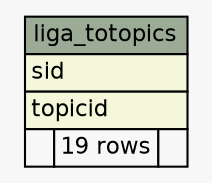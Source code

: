// dot 2.38.0 on Mac OS X 10.9.4
// SchemaSpy rev 590
digraph "liga_totopics" {
  graph [
    rankdir="RL"
    bgcolor="#f7f7f7"
    nodesep="0.18"
    ranksep="0.46"
    fontname="Helvetica"
    fontsize="11"
  ];
  node [
    fontname="Helvetica"
    fontsize="11"
    shape="plaintext"
  ];
  edge [
    arrowsize="0.8"
  ];
  "liga_totopics" [
    label=<
    <TABLE BORDER="0" CELLBORDER="1" CELLSPACING="0" BGCOLOR="#ffffff">
      <TR><TD COLSPAN="3" BGCOLOR="#9bab96" ALIGN="CENTER">liga_totopics</TD></TR>
      <TR><TD PORT="sid" COLSPAN="3" BGCOLOR="#f4f7da" ALIGN="LEFT">sid</TD></TR>
      <TR><TD PORT="topicid" COLSPAN="3" BGCOLOR="#f4f7da" ALIGN="LEFT">topicid</TD></TR>
      <TR><TD ALIGN="LEFT" BGCOLOR="#f7f7f7">  </TD><TD ALIGN="RIGHT" BGCOLOR="#f7f7f7">19 rows</TD><TD ALIGN="RIGHT" BGCOLOR="#f7f7f7">  </TD></TR>
    </TABLE>>
    URL="tables/liga_totopics.html"
    tooltip="liga_totopics"
  ];
}
